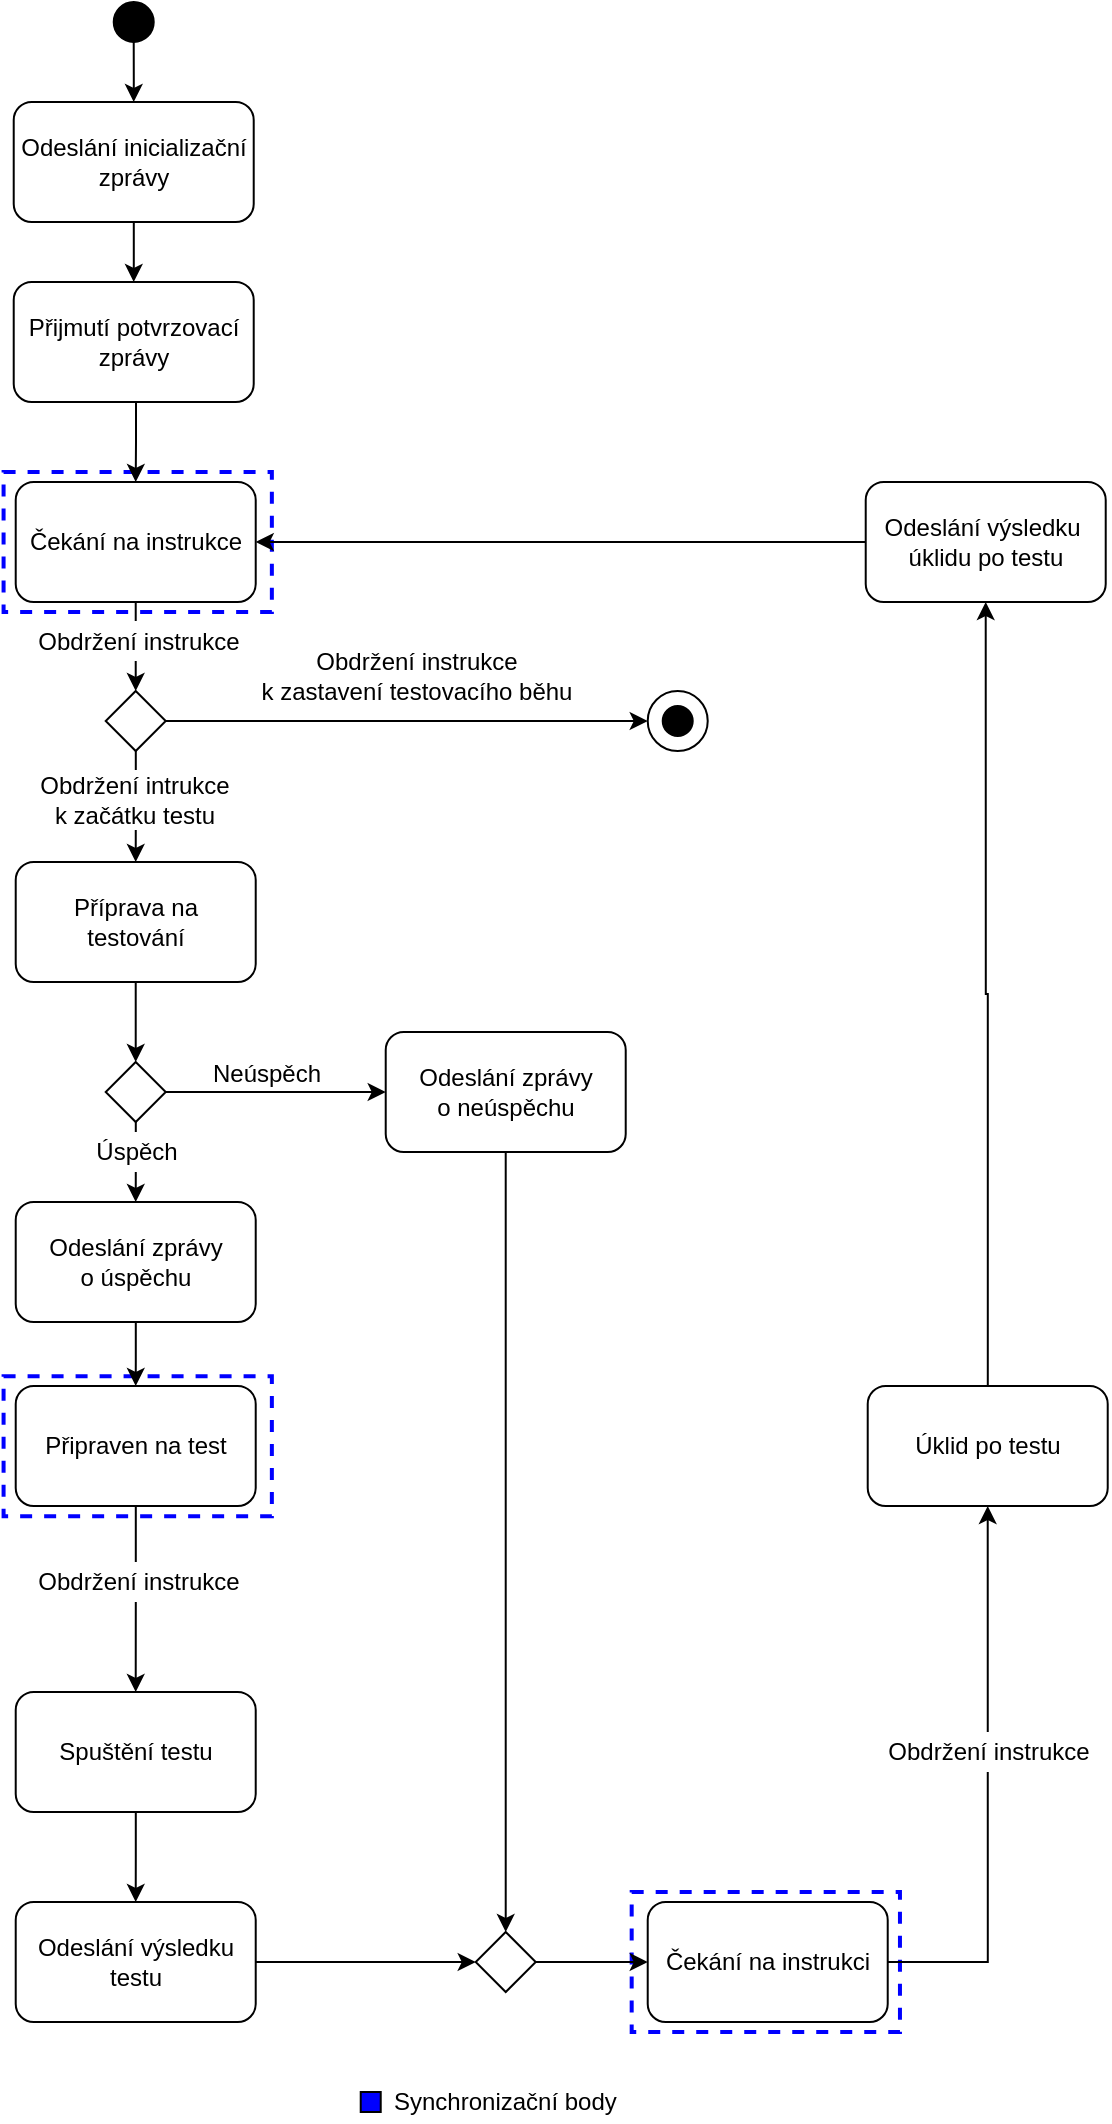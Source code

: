 <mxfile version="12.4.2" type="device" pages="1"><diagram id="h9pUGyysccCRapxDDzWg" name="Page-1"><mxGraphModel dx="777" dy="548" grid="1" gridSize="10" guides="1" tooltips="1" connect="1" arrows="1" fold="1" page="1" pageScale="1" pageWidth="827" pageHeight="1169" math="0" shadow="0"><root><mxCell id="0"/><mxCell id="1" parent="0"/><mxCell id="qS6lQlwpZjnOxub3RWKh-11" value="Synchronizační body" style="text;html=1;align=left;verticalAlign=middle;resizable=0;points=[];autosize=1;fillColor=#ffffff;" vertex="1" parent="1"><mxGeometry x="328.36" y="1040" width="130" height="20" as="geometry"/></mxCell><mxCell id="qS6lQlwpZjnOxub3RWKh-8" value="" style="rounded=0;whiteSpace=wrap;html=1;fillColor=none;strokeColor=#0000FF;dashed=1;strokeWidth=2;" vertex="1" parent="1"><mxGeometry x="134.79" y="687.14" width="134.14" height="70" as="geometry"/></mxCell><mxCell id="qS6lQlwpZjnOxub3RWKh-9" value="" style="rounded=0;whiteSpace=wrap;html=1;fillColor=none;strokeColor=#0000FF;dashed=1;strokeWidth=2;" vertex="1" parent="1"><mxGeometry x="448.84" y="945" width="134.14" height="70" as="geometry"/></mxCell><mxCell id="qS6lQlwpZjnOxub3RWKh-7" value="" style="rounded=0;whiteSpace=wrap;html=1;fillColor=none;strokeColor=#0000FF;dashed=1;strokeWidth=2;" vertex="1" parent="1"><mxGeometry x="134.79" y="235" width="134.14" height="70" as="geometry"/></mxCell><mxCell id="qS6lQlwpZjnOxub3RWKh-4" style="edgeStyle=orthogonalEdgeStyle;rounded=0;orthogonalLoop=1;jettySize=auto;html=1;entryX=0.5;entryY=0;entryDx=0;entryDy=0;" edge="1" parent="1" source="_VtttJndM68jq1saIFBs-1" target="qS6lQlwpZjnOxub3RWKh-1"><mxGeometry relative="1" as="geometry"/></mxCell><mxCell id="_VtttJndM68jq1saIFBs-1" value="" style="ellipse;whiteSpace=wrap;html=1;fillColor=#000000;" parent="1" vertex="1"><mxGeometry x="189.86" width="20" height="20" as="geometry"/></mxCell><mxCell id="4REBxe-w2uDXuc6eB2LA-4" style="edgeStyle=orthogonalEdgeStyle;rounded=0;orthogonalLoop=1;jettySize=auto;html=1;entryX=0.5;entryY=0;entryDx=0;entryDy=0;" parent="1" source="_VtttJndM68jq1saIFBs-2" target="4REBxe-w2uDXuc6eB2LA-2" edge="1"><mxGeometry relative="1" as="geometry"/></mxCell><mxCell id="_VtttJndM68jq1saIFBs-2" value="Čekání na instrukce" style="rounded=1;whiteSpace=wrap;html=1;fillColor=#FFFFFF;" parent="1" vertex="1"><mxGeometry x="140.86" y="240" width="120" height="60" as="geometry"/></mxCell><mxCell id="UYxkODwNYKy65TA8_9kK-11" style="edgeStyle=orthogonalEdgeStyle;rounded=0;orthogonalLoop=1;jettySize=auto;html=1;entryX=0;entryY=0.5;entryDx=0;entryDy=0;endArrow=classic;endFill=1;" parent="1" source="_VtttJndM68jq1saIFBs-5" target="UYxkODwNYKy65TA8_9kK-10" edge="1"><mxGeometry relative="1" as="geometry"/></mxCell><mxCell id="_VtttJndM68jq1saIFBs-5" value="Odeslání výsledku testu" style="rounded=1;whiteSpace=wrap;html=1;fillColor=#FFFFFF;" parent="1" vertex="1"><mxGeometry x="140.86" y="950" width="120" height="60" as="geometry"/></mxCell><mxCell id="_VtttJndM68jq1saIFBs-31" style="edgeStyle=orthogonalEdgeStyle;rounded=0;orthogonalLoop=1;jettySize=auto;html=1;entryX=0.5;entryY=0;entryDx=0;entryDy=0;" parent="1" source="_VtttJndM68jq1saIFBs-4" target="_VtttJndM68jq1saIFBs-30" edge="1"><mxGeometry relative="1" as="geometry"/></mxCell><mxCell id="_VtttJndM68jq1saIFBs-4" value="Připraven na test" style="rounded=1;whiteSpace=wrap;html=1;fillColor=#FFFFFF;" parent="1" vertex="1"><mxGeometry x="140.86" y="692" width="120" height="60" as="geometry"/></mxCell><mxCell id="_VtttJndM68jq1saIFBs-28" style="edgeStyle=orthogonalEdgeStyle;rounded=0;orthogonalLoop=1;jettySize=auto;html=1;entryX=0.5;entryY=0;entryDx=0;entryDy=0;" parent="1" source="_VtttJndM68jq1saIFBs-24" target="_VtttJndM68jq1saIFBs-26" edge="1"><mxGeometry relative="1" as="geometry"/></mxCell><mxCell id="_VtttJndM68jq1saIFBs-24" value="Příprava na &lt;br&gt;testování" style="rounded=1;whiteSpace=wrap;html=1;fillColor=#FFFFFF;" parent="1" vertex="1"><mxGeometry x="140.86" y="430" width="120" height="60" as="geometry"/></mxCell><mxCell id="_VtttJndM68jq1saIFBs-29" style="edgeStyle=orthogonalEdgeStyle;rounded=0;orthogonalLoop=1;jettySize=auto;html=1;entryX=0.5;entryY=0;entryDx=0;entryDy=0;" parent="1" source="_VtttJndM68jq1saIFBs-37" target="_VtttJndM68jq1saIFBs-4" edge="1"><mxGeometry relative="1" as="geometry"/></mxCell><mxCell id="GPPJvQCgL8hWAPROBr5w-35" style="edgeStyle=orthogonalEdgeStyle;rounded=0;orthogonalLoop=1;jettySize=auto;html=1;entryX=0;entryY=0.5;entryDx=0;entryDy=0;startArrow=none;startFill=0;endArrow=classic;endFill=1;" parent="1" source="_VtttJndM68jq1saIFBs-26" target="_VtttJndM68jq1saIFBs-39" edge="1"><mxGeometry relative="1" as="geometry"/></mxCell><mxCell id="UYxkODwNYKy65TA8_9kK-25" style="edgeStyle=orthogonalEdgeStyle;rounded=0;orthogonalLoop=1;jettySize=auto;html=1;entryX=0.5;entryY=0;entryDx=0;entryDy=0;endArrow=classic;endFill=1;" parent="1" source="_VtttJndM68jq1saIFBs-26" target="_VtttJndM68jq1saIFBs-37" edge="1"><mxGeometry relative="1" as="geometry"/></mxCell><mxCell id="_VtttJndM68jq1saIFBs-26" value="" style="rhombus;whiteSpace=wrap;html=1;fillColor=#ffffff;" parent="1" vertex="1"><mxGeometry x="185.86" y="530" width="30" height="30" as="geometry"/></mxCell><mxCell id="UYxkODwNYKy65TA8_9kK-9" style="edgeStyle=orthogonalEdgeStyle;rounded=0;orthogonalLoop=1;jettySize=auto;html=1;entryX=0.5;entryY=0;entryDx=0;entryDy=0;endArrow=classic;endFill=1;" parent="1" source="_VtttJndM68jq1saIFBs-30" target="_VtttJndM68jq1saIFBs-5" edge="1"><mxGeometry relative="1" as="geometry"/></mxCell><mxCell id="_VtttJndM68jq1saIFBs-30" value="Spuštění testu" style="rounded=1;whiteSpace=wrap;html=1;fillColor=#FFFFFF;" parent="1" vertex="1"><mxGeometry x="140.86" y="845" width="120" height="60" as="geometry"/></mxCell><mxCell id="qS6lQlwpZjnOxub3RWKh-13" style="edgeStyle=orthogonalEdgeStyle;rounded=0;orthogonalLoop=1;jettySize=auto;html=1;entryX=0.5;entryY=0;entryDx=0;entryDy=0;" edge="1" parent="1" source="_VtttJndM68jq1saIFBs-39" target="UYxkODwNYKy65TA8_9kK-10"><mxGeometry relative="1" as="geometry"/></mxCell><mxCell id="_VtttJndM68jq1saIFBs-39" value="Odeslání zprávy&lt;br&gt;o neúspěchu" style="rounded=1;whiteSpace=wrap;html=1;fillColor=#ffffff;" parent="1" vertex="1"><mxGeometry x="325.86" y="515" width="120" height="60" as="geometry"/></mxCell><mxCell id="_VtttJndM68jq1saIFBs-37" value="Odeslání zprávy&lt;br&gt;o úspěchu" style="rounded=1;whiteSpace=wrap;html=1;fillColor=#ffffff;" parent="1" vertex="1"><mxGeometry x="140.86" y="600" width="120" height="60" as="geometry"/></mxCell><mxCell id="UYxkODwNYKy65TA8_9kK-22" style="edgeStyle=orthogonalEdgeStyle;rounded=0;orthogonalLoop=1;jettySize=auto;html=1;entryX=0.5;entryY=1;entryDx=0;entryDy=0;endArrow=classic;endFill=1;" parent="1" source="_VtttJndM68jq1saIFBs-48" target="GPPJvQCgL8hWAPROBr5w-18" edge="1"><mxGeometry relative="1" as="geometry"/></mxCell><mxCell id="_VtttJndM68jq1saIFBs-48" value="Úklid po testu" style="rounded=1;whiteSpace=wrap;html=1;fillColor=#FFFFFF;" parent="1" vertex="1"><mxGeometry x="566.86" y="692" width="120" height="60" as="geometry"/></mxCell><mxCell id="_VtttJndM68jq1saIFBs-51" value="Obdržení instrukce" style="text;html=1;align=center;verticalAlign=middle;resizable=0;points=[];autosize=1;fillColor=#ffffff;" parent="1" vertex="1"><mxGeometry x="141.86" y="309.5" width="120" height="20" as="geometry"/></mxCell><mxCell id="_VtttJndM68jq1saIFBs-53" value="Obdržení instrukce" style="text;html=1;align=center;verticalAlign=middle;resizable=0;points=[];autosize=1;fillColor=#ffffff;" parent="1" vertex="1"><mxGeometry x="141.86" y="780" width="120" height="20" as="geometry"/></mxCell><mxCell id="_VtttJndM68jq1saIFBs-55" value="Úspěch" style="text;html=1;align=center;verticalAlign=middle;resizable=0;points=[];autosize=1;fillColor=#ffffff;" parent="1" vertex="1"><mxGeometry x="170.86" y="565" width="60" height="20" as="geometry"/></mxCell><mxCell id="_VtttJndM68jq1saIFBs-57" value="Neúspěch" style="text;html=1;align=center;verticalAlign=middle;resizable=0;points=[];autosize=1;" parent="1" vertex="1"><mxGeometry x="230.86" y="526" width="70" height="20" as="geometry"/></mxCell><mxCell id="_VtttJndM68jq1saIFBs-64" value="Obdržení instrukce &lt;br&gt;k zastavení testovacího běhu&lt;br&gt;" style="text;html=1;align=center;verticalAlign=middle;resizable=0;points=[];autosize=1;" parent="1" vertex="1"><mxGeometry x="255.86" y="322" width="170" height="30" as="geometry"/></mxCell><mxCell id="GPPJvQCgL8hWAPROBr5w-20" style="edgeStyle=orthogonalEdgeStyle;rounded=0;orthogonalLoop=1;jettySize=auto;html=1;entryX=1;entryY=0.5;entryDx=0;entryDy=0;startArrow=none;startFill=0;endArrow=classic;endFill=1;" parent="1" source="GPPJvQCgL8hWAPROBr5w-18" target="_VtttJndM68jq1saIFBs-2" edge="1"><mxGeometry relative="1" as="geometry"/></mxCell><mxCell id="GPPJvQCgL8hWAPROBr5w-18" value="Odeslání výsledku&amp;nbsp;&lt;br&gt;úklidu po testu" style="rounded=1;whiteSpace=wrap;html=1;fillColor=#FFFFFF;" parent="1" vertex="1"><mxGeometry x="565.86" y="240" width="120" height="60" as="geometry"/></mxCell><mxCell id="GPPJvQCgL8hWAPROBr5w-21" value="" style="ellipse;whiteSpace=wrap;html=1;fillColor=#ffffff;" parent="1" vertex="1"><mxGeometry x="456.86" y="344.5" width="30" height="30" as="geometry"/></mxCell><mxCell id="GPPJvQCgL8hWAPROBr5w-22" value="" style="ellipse;whiteSpace=wrap;html=1;fillColor=#000000;" parent="1" vertex="1"><mxGeometry x="464.36" y="352" width="15" height="15" as="geometry"/></mxCell><mxCell id="GPPJvQCgL8hWAPROBr5w-43" style="edgeStyle=orthogonalEdgeStyle;rounded=0;orthogonalLoop=1;jettySize=auto;html=1;entryX=0.5;entryY=1;entryDx=0;entryDy=0;startArrow=none;startFill=0;endArrow=classic;endFill=1;exitX=1;exitY=0.5;exitDx=0;exitDy=0;" parent="1" source="GPPJvQCgL8hWAPROBr5w-40" target="_VtttJndM68jq1saIFBs-48" edge="1"><mxGeometry relative="1" as="geometry"/></mxCell><mxCell id="GPPJvQCgL8hWAPROBr5w-40" value="Čekání na instrukci" style="rounded=1;whiteSpace=wrap;html=1;fillColor=#FFFFFF;" parent="1" vertex="1"><mxGeometry x="456.86" y="950" width="120" height="60" as="geometry"/></mxCell><mxCell id="UYxkODwNYKy65TA8_9kK-18" style="edgeStyle=orthogonalEdgeStyle;rounded=0;orthogonalLoop=1;jettySize=auto;html=1;entryX=0;entryY=0.5;entryDx=0;entryDy=0;endArrow=classic;endFill=1;" parent="1" source="UYxkODwNYKy65TA8_9kK-10" target="GPPJvQCgL8hWAPROBr5w-40" edge="1"><mxGeometry relative="1" as="geometry"/></mxCell><mxCell id="UYxkODwNYKy65TA8_9kK-10" value="" style="rhombus;whiteSpace=wrap;html=1;fillColor=#ffffff;" parent="1" vertex="1"><mxGeometry x="370.86" y="965" width="30" height="30" as="geometry"/></mxCell><mxCell id="4REBxe-w2uDXuc6eB2LA-1" value="Obdržení instrukce" style="text;html=1;align=center;verticalAlign=middle;resizable=0;points=[];autosize=1;fillColor=#ffffff;" parent="1" vertex="1"><mxGeometry x="566.86" y="865" width="120" height="20" as="geometry"/></mxCell><mxCell id="4REBxe-w2uDXuc6eB2LA-5" style="edgeStyle=orthogonalEdgeStyle;rounded=0;orthogonalLoop=1;jettySize=auto;html=1;entryX=0.5;entryY=0;entryDx=0;entryDy=0;" parent="1" source="4REBxe-w2uDXuc6eB2LA-2" target="_VtttJndM68jq1saIFBs-24" edge="1"><mxGeometry relative="1" as="geometry"/></mxCell><mxCell id="4REBxe-w2uDXuc6eB2LA-7" style="edgeStyle=orthogonalEdgeStyle;rounded=0;orthogonalLoop=1;jettySize=auto;html=1;entryX=0;entryY=0.5;entryDx=0;entryDy=0;" parent="1" source="4REBxe-w2uDXuc6eB2LA-2" target="GPPJvQCgL8hWAPROBr5w-21" edge="1"><mxGeometry relative="1" as="geometry"/></mxCell><mxCell id="4REBxe-w2uDXuc6eB2LA-2" value="" style="rhombus;whiteSpace=wrap;html=1;fillColor=#ffffff;" parent="1" vertex="1"><mxGeometry x="185.86" y="344.5" width="30" height="30" as="geometry"/></mxCell><mxCell id="4REBxe-w2uDXuc6eB2LA-10" value="Obdržení intrukce &lt;br&gt;k začátku testu" style="text;html=1;align=center;verticalAlign=middle;resizable=0;points=[];autosize=1;fillColor=#ffffff;" parent="1" vertex="1"><mxGeometry x="144.86" y="384" width="110" height="30" as="geometry"/></mxCell><mxCell id="qS6lQlwpZjnOxub3RWKh-5" style="edgeStyle=orthogonalEdgeStyle;rounded=0;orthogonalLoop=1;jettySize=auto;html=1;entryX=0.5;entryY=0;entryDx=0;entryDy=0;" edge="1" parent="1" source="qS6lQlwpZjnOxub3RWKh-1" target="qS6lQlwpZjnOxub3RWKh-2"><mxGeometry relative="1" as="geometry"/></mxCell><mxCell id="qS6lQlwpZjnOxub3RWKh-1" value="Odeslání inicializační zprávy" style="rounded=1;whiteSpace=wrap;html=1;fillColor=#FFFFFF;" vertex="1" parent="1"><mxGeometry x="139.86" y="50" width="120" height="60" as="geometry"/></mxCell><mxCell id="qS6lQlwpZjnOxub3RWKh-6" style="edgeStyle=orthogonalEdgeStyle;rounded=0;orthogonalLoop=1;jettySize=auto;html=1;entryX=0.5;entryY=0;entryDx=0;entryDy=0;" edge="1" parent="1" source="qS6lQlwpZjnOxub3RWKh-2" target="_VtttJndM68jq1saIFBs-2"><mxGeometry relative="1" as="geometry"><Array as="points"><mxPoint x="201" y="220"/><mxPoint x="201" y="220"/></Array></mxGeometry></mxCell><mxCell id="qS6lQlwpZjnOxub3RWKh-2" value="Přijmutí potvrzovací zprávy" style="rounded=1;whiteSpace=wrap;html=1;fillColor=#FFFFFF;" vertex="1" parent="1"><mxGeometry x="139.86" y="140" width="120" height="60" as="geometry"/></mxCell><mxCell id="qS6lQlwpZjnOxub3RWKh-10" value="" style="whiteSpace=wrap;html=1;aspect=fixed;strokeColor=#000000;strokeWidth=1;fillColor=#0000FF;" vertex="1" parent="1"><mxGeometry x="313.36" y="1045" width="10" height="10" as="geometry"/></mxCell></root></mxGraphModel></diagram></mxfile>